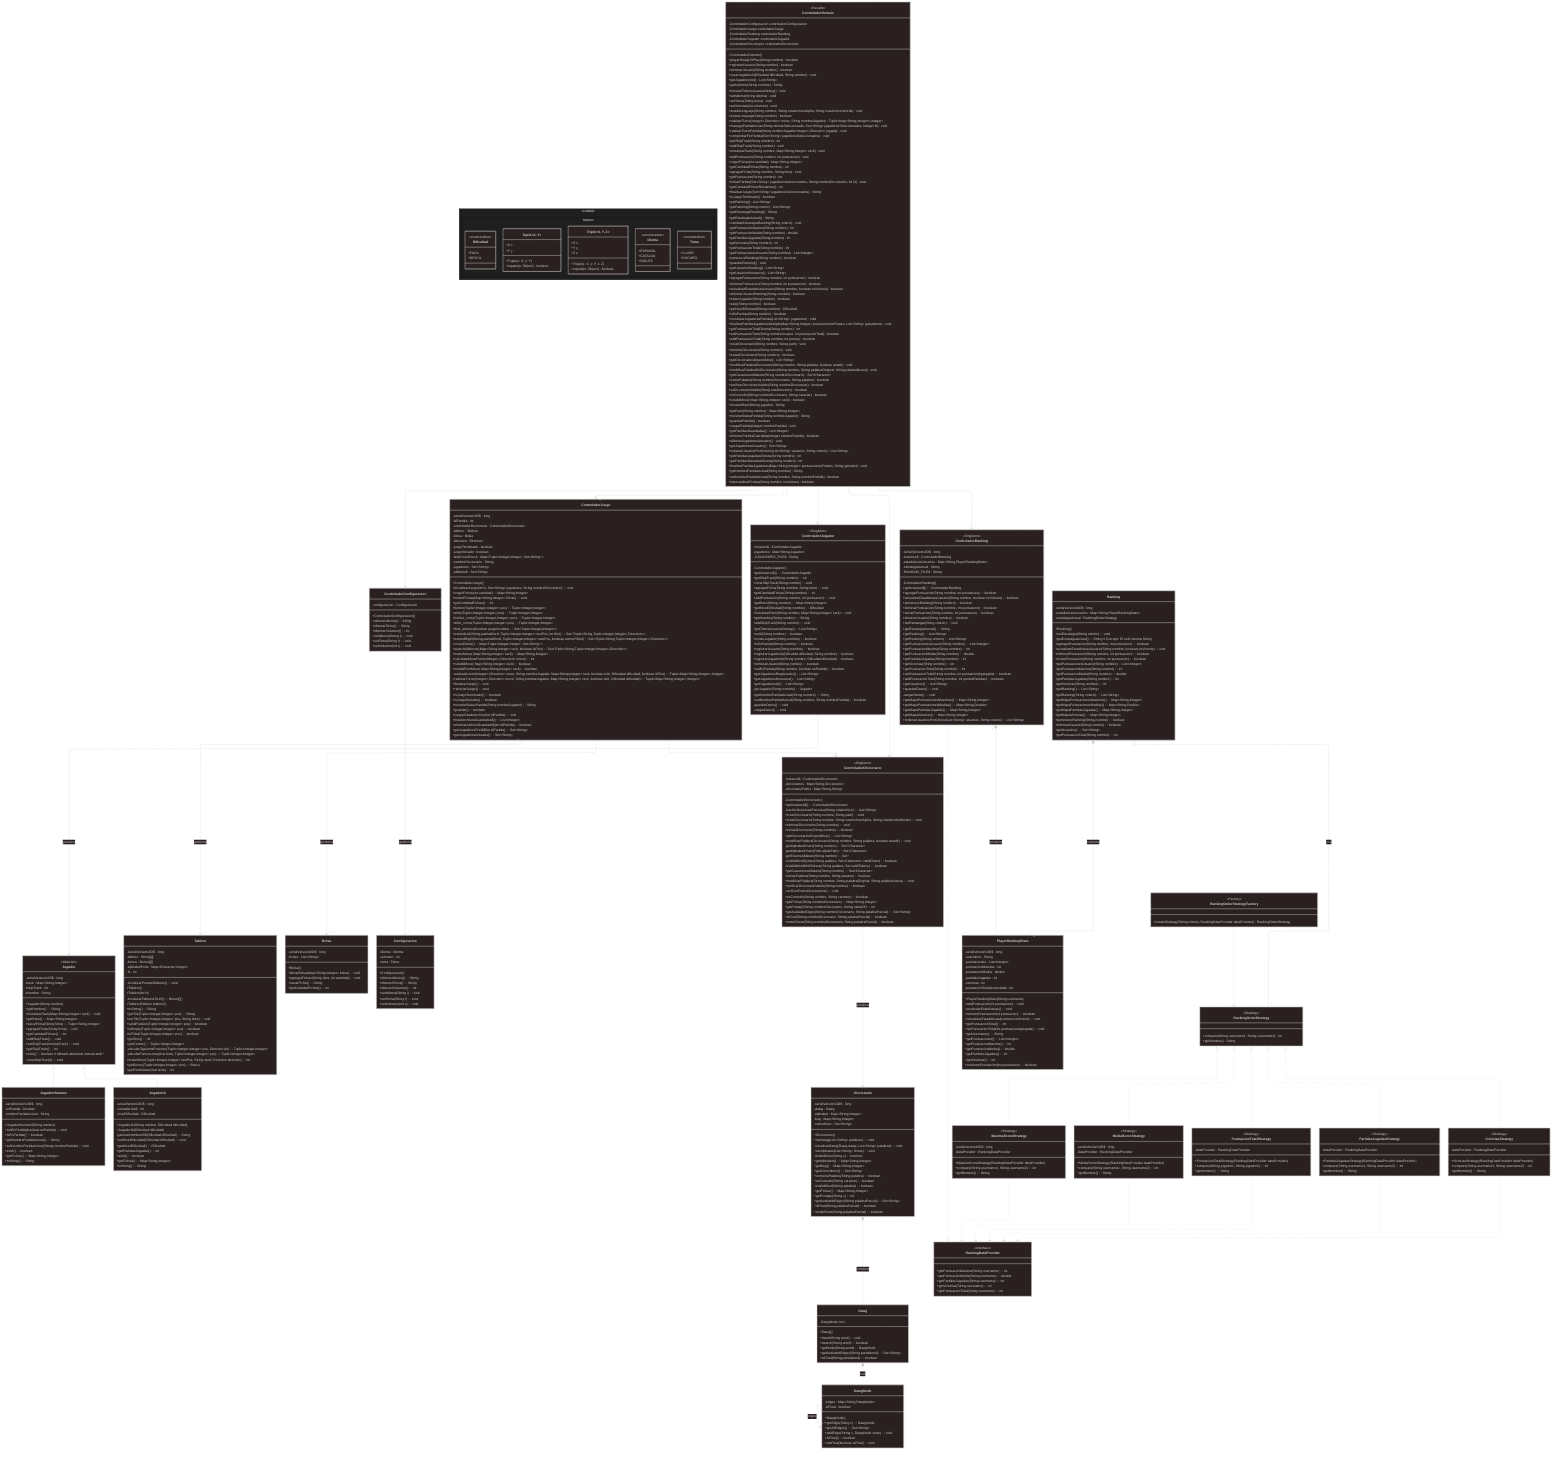 ---
config:
  layout: elk
  theme: neo-dark
---
classDiagram
    direction TB
    class ControladorDomain {
        <<Facade>>
        -ControladorConfiguracion controladorConfiguracion
        -ControladorJuego controladorJuego
        -ControladorRanking controladorRanking
        -ControladorJugador controladorJugador
        -ControladorDiccionario controladorDiccionario
        +ControladorDomain()
        +playerReadyToPlay(String nombre) boolean
        +registrarUsuario(String nombre) boolean
        +eliminarUsuario(String nombre) boolean
        +crearJugadorIA(Dificultad dificultad, String nombre) void
        +getJugadoresIA() List~String~
        +getNombre(String nombre) String
        +mostrarTodosUsuariosDebug() void
        +setIdioma(String idioma) void
        +setTema(String tema) void
        +setVolumen(int volumen) void
        +anadirLenguaje(String nombre, String rutaArchivoAlpha, String rutaArchivoWords) void
        +existeLenguaje(String nombre) boolean
        +realizarTurno(Triple~String,Tuple~Integer,Integer~,Direction~ move, String nombreJugador) Tuple~Map~String,Integer~,Integer~
        +managePartidaIniciar(String idiomaSeleccionado, Set~String~ jugadoresSeleccionados, Integer N) void
        +realizarTurnoPartida(String nombreJugador, Triple~String,Tuple~Integer,Integer~,Direction~ jugada) void
        +comprobarFinPartida(Set~String~ jugadoresSeleccionados) void
        +getSkipTrack(String nombre) int
        +addSkipTrack(String nombre) void
        +inicializarRack(String nombre, Map~String,Integer~ rack) void
        +addPuntuacion(String nombre, int puntuacion) void
        +cogerFichas(int cantidad) Map~String,Integer~
        +getCantidadFichas(String nombre) int
        +agregarFicha(String nombre, String letra) void
        +getPuntuacion(String nombre) int
        +iniciarPartida(Set~String~ jugadoresSeleccionados, String nombreDiccionario, int N) void
        +getCantidadFichasRestantes() int
        +finalizarJuego(Set~String~ jugadoresSeleccionados) String
        +isJuegoTerminado() boolean
        +getRanking() List~String~
        +getRanking(String criterio) List~String~
        +getEstrategiaRanking() String
        +getEstrategiaActual() String
        +cambiarEstrategiaRanking(String criterio) void
        +getPuntuacionMaxima(String nombre) int
        +getPuntuacionMedia(String nombre) double
        +getPartidasJugadas(String nombre) int
        +getVictorias(String nombre) int
        +getPuntuacionTotal(String nombre) int
        +getPuntuacionesUsuario(String nombre) List~Integer~
        +perteneceRanking(String nombre) boolean
        +guardarRanking() void
        +getUsuariosRanking() List~String~
        +getUsuariosHumanos() List~String~
        +agregarPuntuacion(String nombre, int puntuacion) boolean
        +eliminarPuntuacion(String nombre, int puntuacion) boolean
        +actualizarEstadisticasUsuario(String nombre, boolean esVictoria) boolean
        +eliminarUsuarioRanking(String nombre) boolean
        +existeJugador(String nombre) boolean
        +esIA(String nombre) boolean
        +getNivelDificultad(String nombre) Dificultad
        +isEnPartida(String nombre) boolean
        +inicializarJugadoresPartida(List~String~ jugadores) void
        +finalizarPartidaJugadoresMultiple(Map~String,Integer~ puntuacionesFinales, List~String~ ganadores) void
        +getPuntuacionTotalDirecta(String nombre) int
        +setPuntuacionTotal(String nombreUsuario, int puntuacionTotal) boolean
        +addPuntuacionTotal(String nombre, int puntos) boolean
        +crearDiccionario(String nombre, String path) void
        +eliminarDiccionario(String nombre) void
        +existeDiccionario(String nombre) boolean
        +getDiccionariosDisponibles() List~String~
        +modificarPalabraDiccionario(String nombre, String palabra, boolean anadir) void
        +modificarPalabraEnDiccionario(String nombre, String palabraOriginal, String palabraNueva) void
        +getCaracteresAlfabeto(String nombreDiccionario) Set~Character~
        +existePalabra(String nombreDiccionario, String palabra) boolean
        +verificarDiccionarioValido(String nombreDiccionario) boolean
        +esDiccionarioValido(String rutaDirectorio) boolean
        +esComodin(String nombreDiccionario, String caracter) boolean
        +isValidMove(Triple~String,Tuple~Integer,Integer~,Direction~ move, Map~String,Integer~ rack) boolean
        +mostrarRack(String jugador) String
        +getRack(String nombre) Map~String,Integer~
        +mostrarStatusPartida(String nombreJugador) String
        +guardarPartida() boolean
        +cargarPartida(Integer nombrePartida) void
        +getPartidasGuardadas() List~Integer~
        +eliminarPartidaGuardada(Integer nombrePartida) boolean
        +aliberarJugadoresActuales() void
        +getJugadoresActuales() Set~String~
        +ordenarUsuariosPorCriterio(List~String~ usuarios, String criterio) List~String~
        +getPartidasJugadasDirecta(String nombre) int
        +getPartidasGanadasDirecta(String nombre) int
        +finalizarPartidaJugadores(Map~String,Integer~ puntuacionesFinales, String ganador) void
        +getNombrePartidaActual(String nombre) String
        +setNombrePartidaActual(String nombre, String nombrePartida) boolean
        +intercambiarFichas(String nombre, List<String> letras) boolean
    }
    class ControladorConfiguracion {
        -configuracion : Configuracion
        +ControladorConfiguracion()
        +obteneridioma() : String
        +obtenerTema() : String
        +obtenerVolumen() : int
        +setIdioma(String i) : void
        +setTema(String t) : void
        +setVolumen(int v) : void
    }
    class ControladorJuego {
        -serialVersionUID$ : long
        -idPartida : int
        -controladorDiccionario : ControladorDiccionario
        -tablero : Tablero
        -bolsa : Bolsa
        -direction : Direction
        -juegoTerminado : boolean
        -juegoIniciado : boolean
        -lastCrossCheck : Map~Tuple~Integer,Integer~,Set~String~~
        -nombreDiccionario : String
        -jugadores : Set~String~
        -alfabeto$ : Set~String~
        +ControladorJuego()
        +inicializarJuego(int N, Set~String~ jugadores, String nombreDiccionario) : void
        +cogerFichas(int cantidad) : Map~String,Integer~
        +meterFichas(Map~String,Integer~ fichas) : void
        +getCantidadFichas() : int
        +before(Tuple~Integer,Integer~ pos) : Tuple~Integer,Integer~
        +after(Tuple~Integer,Integer~ pos) : Tuple~Integer,Integer~
        +before_cross(Tuple~Integer,Integer~ pos) : Tuple~Integer,Integer~
        +after_cross(Tuple~Integer,Integer~ pos) : Tuple~Integer,Integer~
        +find_anchors(boolean juegoIniciado) : Set~Tuple~Integer,Integer~~
        +extendLeft(String partialWord, Map~String,Integer~ rack, Tuple~Integer,Integer~ nextPos, int limit) : Set~Triple~String,Tuple~Integer,Integer~,Direction~~
        +extendRight(String partialWord, Map~String,Integer~ rack, Tuple~Integer,Integer~ nextPos, boolean archorFilled) : Set~Triple~String,Tuple~Integer,Integer~,Direction~~
        +crossCheck() : Map~Tuple~Integer,Integer~,Set~String~~
        +searchAllMoves(Map~String,Integer~ rack, boolean isFirst) : Set~Triple~String,Tuple~Integer,Integer~,Direction~~
        +makeMove(Triple~String,Tuple~Integer,Integer~,Direction~ move, Map~String,Integer~ rack) : Map~String,Integer~
        +calculateMovePoints(Triple~String,Tuple~Integer,Integer~,Direction~ move) : int
        +isValidMove(Triple~String,Tuple~Integer,Integer~,Direction~ move, Map~String,Integer~ rack) : boolean
        +isValidFirstMove(Triple~String,Tuple~Integer,Integer~,Direction~ move, Map~String,Integer~ rack) : boolean
        -realizarAccion(Triple~String,Tuple~Integer,Integer~,Direction~ move, String nombreJugador, Map~String,Integer~ rack, boolean isIA, Dificultad dificultad, boolean isFirst) : Tuple~Map~String,Integer~,Integer~
        +realizarTurno(Triple~String,Tuple~Integer,Integer~,Direction~ move, String nombreJugador, Map~String,Integer~ rack, boolean isIA, Dificultad dificultad) : Tuple~Map~String,Integer~,Integer~
        +finalizarJuego() : void
        +reiniciarJuego() : void
        +isJuegoTerminado() : boolean
        +isJuegoIniciado() : boolean
        +mostrarStatusPartida(String nombreJugador) : String
        +guardar() : boolean
        +cargarDesdeArchivo(int idPartida) : void
        +listarArchivosGuardados$() : List~Integer~
        +eliminarArchivoGuardado$(int idPartida) : boolean
        +getJugadoresPorId$(int idPartida) : Set~String~
        +getJugadoresActuales() : Set~String~
    }
    class ControladorJugador {
        <<Singleton>>
        -instance$ : ControladorJugador
        -jugadores : Map~String,Jugador~
        -JUGADORES_FILE$ : String
        -ControladorJugador()
        +getInstance$() : ControladorJugador
        +getSkipTrack(String nombre) : int
        +clearSkipTrack(String nombre) : void
        +agregarFicha(String nombre, String letra) : void
        +getCantidadFichas(String nombre) : int
        +addPuntuacion(String nombre, int puntuacion) : void
        +getRack(String nombre) : Map~String,Integer~
        +getNivelDificultad(String nombre) : Dificultad
        +inicializarRack(String nombre, Map~String,Integer~ rack) : void
        +getNombre(String nombre) : String
        +addSkipTrack(String nombre) : void
        +getTodosUsuariosDebug() : List~String~
        +esIA(String nombre) : boolean
        +existeJugador(String nombre) : boolean
        +isEnPartida(String nombre) : boolean
        +registrarUsuario(String nombre) : boolean
        +registrarJugadorIA(Dificultad dificultad, String nombre) : boolean
        +registrarJugadorIA(String nombre, Dificultad dificultad) : boolean
        +eliminarUsuario(String nombre) : boolean
        +setEnPartida(String nombre, boolean enPartida) : boolean
        +getJugadoresRegistrados() : List~String~
        +getJugadoresHumanos() : List~String~
        +getJugadoresIA() : List~String~
        -getJugador(String nombre) : Jugador
        +getNombrePartidaActual(String nombre) : String
        +setNombrePartidaActual(String nombre, String nombrePartida) : boolean
        -guardarDatos() : void
        -cargarDatos() : void
    }
    class ControladorRanking {
        <<Singleton>>
        -serialVersionUID$ : long
        -instance$ : ControladorRanking
        -estadisticasUsuarios : Map~String,PlayerRankingStats~
        -estrategiaActual : String
        -RANKING_FILE$ : String
        -ControladorRanking()
        +getInstance$() : ControladorRanking
        +agregarPuntuacion(String nombre, int puntuacion) : boolean
        +actualizarEstadisticasUsuario(String nombre, boolean esVictoria) : boolean
        +perteneceRanking(String nombre) : boolean
        +eliminarPuntuacion(String nombre, int puntuacion) : boolean
        +existePuntuacion(String nombre, int puntuacion) : boolean
        +eliminarUsuario(String nombre) : boolean
        +setEstrategia(String criterio) : void
        +getEstrategiaActual() : String
        +getRanking() : List~String~
        +getRanking(String criterio) : List~String~
        +getPuntuacionesUsuario(String nombre) : List~Integer~
        +getPuntuacionMaxima(String nombre) : int
        +getPuntuacionMedia(String nombre) : double
        +getPartidasJugadas(String nombre) : int
        +getVictorias(String nombre) : int
        +getPuntuacionTotal(String nombre) : int
        +setPuntuacionTotal(String nombre, int puntuacionAgregada) : boolean
        +addPuntuacionTotal(String nombre, int puntosPartidas) : boolean
        +getUsuarios() : List~String~
        +guardarDatos() : void
        -cargarDatos() : void
        +getMapaPuntuacionesMaximas() : Map~String,Integer~
        +getMapaPuntuacionesMedias() : Map~String,Double~
        +getMapaPartidasJugadas() : Map~String,Integer~
        +getMapaVictorias() : Map~String,Integer~
        +ordenarUsuariosPorCriterio(List~String~ usuarios, String criterio) : List~String~
    }
    class ControladorDiccionario {
        <<Singleton>>
        -instance$ : ControladorDiccionario
        -diccionarios : Map~String,Diccionario~
        -diccionarioPaths : Map~String,String~
        -ControladorDiccionario()
        +getInstance$() : ControladorDiccionario
        -leerArchivoLineaPorLinea(String rutaArchivo) : List~String~
        +crearDiccionario(String nombre, String path) : void
        +crearDiccionario(String nombre, String rutaArchivoAlpha, String rutaArchivoWords) : void
        +eliminarDiccionario(String nombre) : void
        +existeDiccionario(String nombre) : boolean
        +getDiccionariosDisponibles() : List~String~
        +modificarPalabraDiccionario(String nombre, String palabra, boolean anadir) : void
        -getAlphabetChars(String nombre) : Set~Character~
        -getAlphabetChars(Path alphaPath) : Set~Character~
        -getTokensAlfabeto(String nombre) : Set<String>~
        -isValidWordSyntax(String palabra, Set~Character~ validChars) : boolean
        -isValidWordWithTokens(String palabra, Set<String> validTokens): boolean
        +getCaracteresAlfabeto(String nombre) : Set~Character~
        +existePalabra(String nombre, String palabra) : boolean
        +modificarPalabra(String nombre, String palabraOriginal, String palabraNueva) : void
        +verificarDiccionarioValido(String nombre) : boolean
        -verificarTodosDiccionarios() : void
        +esComodin(String nombre, String caracter) : boolean
        +getFichas(String nombreDiccionario) : Map~String,Integer~
        +getPuntaje(String nombreDiccionario, String valueOf) : int
        +getAvailableEdges(String nombreDiccionario, String palabraParcial) : Set~String~
        +isFinal(String nombreDiccionario, String palabraParcial) : boolean
        +nodeExists(String nombreDiccionario, String palabraParcial) : boolean
    }
    class Jugador {
        <<Abstract>>
        -serialVersionUID$ : long
        #rack : Map~String,Integer~
        #skipTrack : int
        #nombre : String
        +Jugador(String nombre)
        +getNombre() : String
        +inicializarRack(Map~String,Integer~ rack) : void
        +getRack() : Map~String,Integer~
        +sacarFicha(String ficha) : Tuple~String,Integer~
        +agregarFicha(String ficha) : void
        +getCantidadFichas() : int
        +addSkipTrack() : void
        +setSkipTrack(int skipTrack) : void
        +getSkipTrack() : int
        +esIA()* : boolean  # Mètode abstracte marcat amb *
        +clearSkipTrack() : void
    }
    class JugadorHumano {
        -serialVersionUID$ : long
        -enPartida : boolean
        -nombrePartidaActual : String
        +JugadorHumano(String nombre)
        +setEnPartida(boolean enPartida) : void
        +isEnPartida() : boolean
        +getNombrePartidaActual() : String
        +setNombrePartidaActual(String nombrePartida) : void
        +esIA() : boolean
        +getFichas() : Map~String,Integer~
        +toString() : String
    }
    class JugadorIA {
        -serialVersionUID$ : long
        -contadorIAs$ : int
        -nivelDificultad : Dificultad
        +JugadorIA(String nombre, Dificultad dificultad)
        +JugadorIA(Dificultad dificultad)
        -generarNombreIA$(Dificultad dificultad) : String
        +setNivelDificultad(Dificultad dificultad) : void
        +getNivelDificultad() : Dificultad
        +getPartidasJugadas() : int
        +esIA() : boolean
        +getFichas() : Map~String,Integer~
        +toString() : String
    }
    class Tablero {
        -serialVersionUID$ : long
        -tablero : String[][]
        -bonus : Bonus[][]
        -alphabetPoint : Map~Character,Integer~
        -N : int
        -inicializarPuntosAlfabeto() : void
        +Tablero()
        +Tablero(int N)
        -inicializarTablero15x15() : Bonus[][]
        +Tablero(Tablero tablero2)
        +toString() : String
        +getTile(Tuple~Integer,Integer~ pos) : String
        +setTile(Tuple~Integer,Integer~ pos, String letra) : void
        +validPosition(Tuple~Integer,Integer~ pos) : boolean
        +isEmpty(Tuple~Integer,Integer~ pos) : boolean
        +isFilled(Tuple~Integer,Integer~ pos) : boolean
        +getSize() : int
        +getCenter() : Tuple~Integer,Integer~
        -calcularSiguientePosicion(Tuple~Integer,Integer~ pos, Direction dir) : Tuple~Integer,Integer~
        -calcularPuntosLetra(char letra, Tuple~Integer,Integer~ pos) : Tuple~Integer,Integer~
        +makeMove(Tuple~Integer,Integer~ lastPos, String word, Direction direction) : int
        +getBonus(Tuple~Integer,Integer~ pos) : Bonus
        +getPointValue(char letra) : int
    }
    class Bolsa {
        -serialVersionUID$ : long
        -fichas : List~String~
        +Bolsa()
        +llenarBolsa(Map~String,Integer~ bolsa) : void
        +agregarFichas(String letra, int cantidad) : void
        +sacarFicha() : String
        +getCantidadFichas() : int
    }
    class Diccionario {
        -serialVersionUID$ : long
        -dawg : Dawg
        -alphabet : Map~String,Integer~
        -bag : Map~String,Integer~
        -comodines : Set~String~
        +Diccionario()
        +setDawg(List~String~ palabras) : void
        -inicializarDawg(Dawg dawg, List~String~ palabras) : void
        +setAlphabet(List~String~ lineas) : void
        -isValidChar(String s) : boolean
        +getAlphabet() : Map~String,Integer~
        +getBag() : Map~String,Integer~
        +getComodines() : Set~String~
        +contienePalabra(String palabra) : boolean
        +esComodin(String caracter) : boolean
        -isValidWord(String palabra) : boolean
        +getFichas() : Map~String,Integer~
        +getPuntaje(String c) : int
        +getAvailableEdges(String palabraParcial) : Set~String~
        +isFinal(String palabraParcial) : boolean
        +nodeExists(String palabraParcial) : boolean
    }
    class Dawg {
        -DawgNode root
        +Dawg()
        +insert(String word) : void
        +search(String word) : boolean
        +getNode(String word) : DawgNode
        +getAvailableEdges(String partialword) : Set~String~
        +isFinal(String partialword) : boolean
    }
    class DawgNode {
        -edges : Map~String,DawgNode~
        -isFinal : boolean
        +DawgNode()
        +getEdge(String c) : DawgNode
        +getAllEdges() : Set~String~
        +addEdge(String c, DawgNode node) : void
        +isFinal() : boolean
        +setFinal(boolean isFinal) : void
    }
    class Configuracion {
        -idioma : Idioma
        -volumen : int
        -tema : Tema
        +Configuracion()
        +obteneridioma() : String
        +obtenerTema() : String
        +obtenerVolumen() : int
        +setIdioma(String i) : void
        +setTema(String t) : void
        +setVolumen(int v) : void
    }
    class Ranking {
        -serialVersionUID$ : long
        -estadisticasUsuarios : Map~String,PlayerRankingStats~
        -estrategiaActual : RankingOrderStrategy
        +Ranking()
        +setEstrategia(String criterio) : void
        +getEstrategiaActual() : String  # Corregit: El codi retorna String
        +agregarPuntuacion(String nombre, int puntuacion) : boolean
        +actualizarEstadisticasUsuario(String nombre, boolean esVictoria) : void
        +eliminarPuntuacion(String nombre, int puntuacion) : boolean
        +existePuntuacion(String nombre, int puntuacion) : boolean
        +getPuntuacionesUsuario(String nombre) : List~Integer~
        +getPuntuacionMaxima(String nombre) : int
        +getPuntuacionMedia(String nombre) : double
        +getPartidasJugadas(String nombre) : int
        +getVictorias(String nombre) : int
        +getRanking() : List~String~
        +getRanking(String criterio) : List~String~
        +getMapaPuntuacionesMaximas() : Map~String,Integer~
        +getMapaPuntuacionesMedias() : Map~String,Double~
        +getMapaPartidasJugadas() : Map~String,Integer~
        +getMapaVictorias() : Map~String,Integer~
        +perteneceRanking(String nombre) : boolean
        +eliminarUsuario(String nombre) : boolean
        +getUsuarios() : Set~String~
        +getPuntuacionTotal(String nombre) : int
    }
    class PlayerRankingStats {
      -serialVersionUID$ : long
        -username : String
        -puntuaciones : List~Integer~
        -puntuacionMaxima : int
        -puntuacionMedia : double
        -partidasJugadas : int
        -victorias : int
        -puntuacionTotalAcumulada : int
        +PlayerRankingStats(String username)
        +addPuntuacion(int puntuacion) : void
        -recalcularEstadisticas() : void
        +removePuntuacion(int puntuacion) : boolean
        +actualizarEstadisticas(boolean esVictoria) : void
        +getPuntuacionTotal() : int
        +setPuntuacionTotal(int puntuacionAgregada) : void
        +getUsername() : String
        +getPuntuaciones() : List~Integer~
        +getPuntuacionMaxima() : int
        +getPuntuacionMedia() : double
        +getPartidasJugadas() : int
        +getVictorias() : int
        +contienePuntuacion(int puntuacion) : boolean
    }
    class RankingOrderStrategy {
        <<Strategy>>
        <<interface>>
        +compare(String username1, String username2) int
        +getNombre() String
    }
    class MaximaScoreStrategy {
        <<Strategy>>
        -serialVersionUID$ : long
        -dataProvider : RankingDataProvider
        +MaximaScoreStrategy(RankingDataProvider dataProvider)
        +compare(String username1, String username2) : int
        +getNombre() : String
    }
    class MediaScoreStrategy {
        <<Strategy>>
        -serialVersionUID$ : long
        -dataProvider : RankingDataProvider
        +MediaScoreStrategy(RankingDataProvider dataProvider)
        +compare(String username1, String username2) : int
        +getNombre() : String
    }
    class PuntuacionTotalStrategy {
        <<Strategy>>
        -dataProvider : RankingDataProvider
        +PuntuacionTotalStrategy(RankingDataProvider dataProvider)
        +compare(String jugador1, String jugador2) : int
        +getNombre() : String
    }
    class PartidasJugadasStrategy {
        <<Strategy>>
        -dataProvider : RankingDataProvider
        +PartidasJugadasStrategy(RankingDataProvider dataProvider)
        +compare(String username1, String username2) : int
        +getNombre() : String
    }
    class RankingOrderStrategyFactory {
        <<Factory>>
        +createStrategy(String criterio, RankingDataProvider dataProvider) RankingOrderStrategy
    }
    class RankingDataProvider {
        <<interface>>
        +getPuntuacionMaxima(String username) : int
        +getPuntuacionMedia(String username) : double
        +getPartidasJugadas(String username) : int
        +getVictorias(String username) : int
        +getPuntuacionTotal(String username) : int
    }
    class VictoriasStrategy {
        <<Strategy>>
        -dataProvider : RankingDataProvider
        +VictoriasStrategy(RankingDataProvider dataProvider)
        +compare(String username1, String username2) : int
        +getNombre() : String
    }
namespace scrabble.helpers {
  class Tuple~X, Y~ {
    +X x
    +Y y
    +Tuple(x: X, y: Y)
    +equals(o: Object) boolean
  }
  class Triple~X, Y, Z~ {
    +X x
    +Y y
    +Z z
    +Triple(x: X, y: Y, z: Z)
    +equals(o: Object) boolean
  }
  class Dificultad {
    <<enumeration>>
    +FACIL
    +DIFICIL
  }
  class Idioma {
    <<enumeration>>
    +ESPANOL
    +CATALAN
    +INGLES
  }
  class Tema {
    <<enumeration>>
    +CLARO
    +OSCURO
  }
}
    ControladorJugador "1" --> "0..*" Jugador : gestiona
    ControladorConfiguracion "1" --> "1" Configuracion : gestiona
    ControladorJuego "1" --> "0..1" Tablero : gestiona
    ControladorJuego "1" --> "0..1" Bolsa : gestiona
    ControladorRanking "1" *-- "0..*" PlayerRankingStats : gestiona
    ControladorDiccionario "1" --> "0..*" Diccionario : gestiona
    Diccionario "1" *-- "1" Dawg : contiene
    Dawg "1" *-- "1" DawgNode : root
    DawgNode "1" --> "0..*" DawgNode : edges
    Ranking "1" *-- "0..*" PlayerRankingStats : contiene
    Ranking "1" o-- "1" RankingOrderStrategy : usa
    ControladorDomain "1" --> "1" ControladorConfiguracion
    ControladorDomain "1" --> "1" ControladorJuego
    ControladorDomain "1" --> "1" ControladorRanking
    ControladorDomain "1" --> "1" ControladorJugador
    ControladorDomain "1" --> "1" ControladorDiccionario
    ControladorJuego "1" --> "1" ControladorDiccionario
    ControladorRanking ..|> RankingDataProvider
    Jugador <|-- JugadorHumano
    Jugador <|-- JugadorIA
    RankingOrderStrategy <|.. VictoriasStrategy
    RankingOrderStrategy <|.. PuntuacionTotalStrategy
    RankingOrderStrategy <|.. MaximaScoreStrategy
    RankingOrderStrategy <|.. MediaScoreStrategy
    RankingOrderStrategy <|.. PartidasJugadasStrategy
    RankingOrderStrategyFactory ..> RankingOrderStrategy
    MaximaScoreStrategy ..> RankingDataProvider
    MediaScoreStrategy ..> RankingDataProvider
    PartidasJugadasStrategy ..> RankingDataProvider
    VictoriasStrategy ..> RankingDataProvider
    PuntuacionTotalStrategy ..> RankingDataProvider